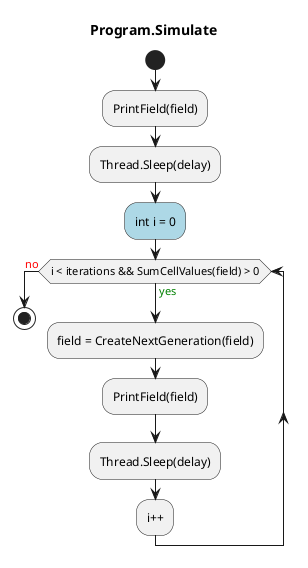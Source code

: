 @startuml Program.Simulate
title Program.Simulate
start
:PrintField(field);
:Thread.Sleep(delay);
#LightBlue:int i = 0;
while (i < iterations && SumCellValues(field) > 0) is (<color:green>yes)
    :field = CreateNextGeneration(field);
    :PrintField(field);
    :Thread.Sleep(delay);
:i++;
endwhile (<color:red>no)
stop
@enduml
